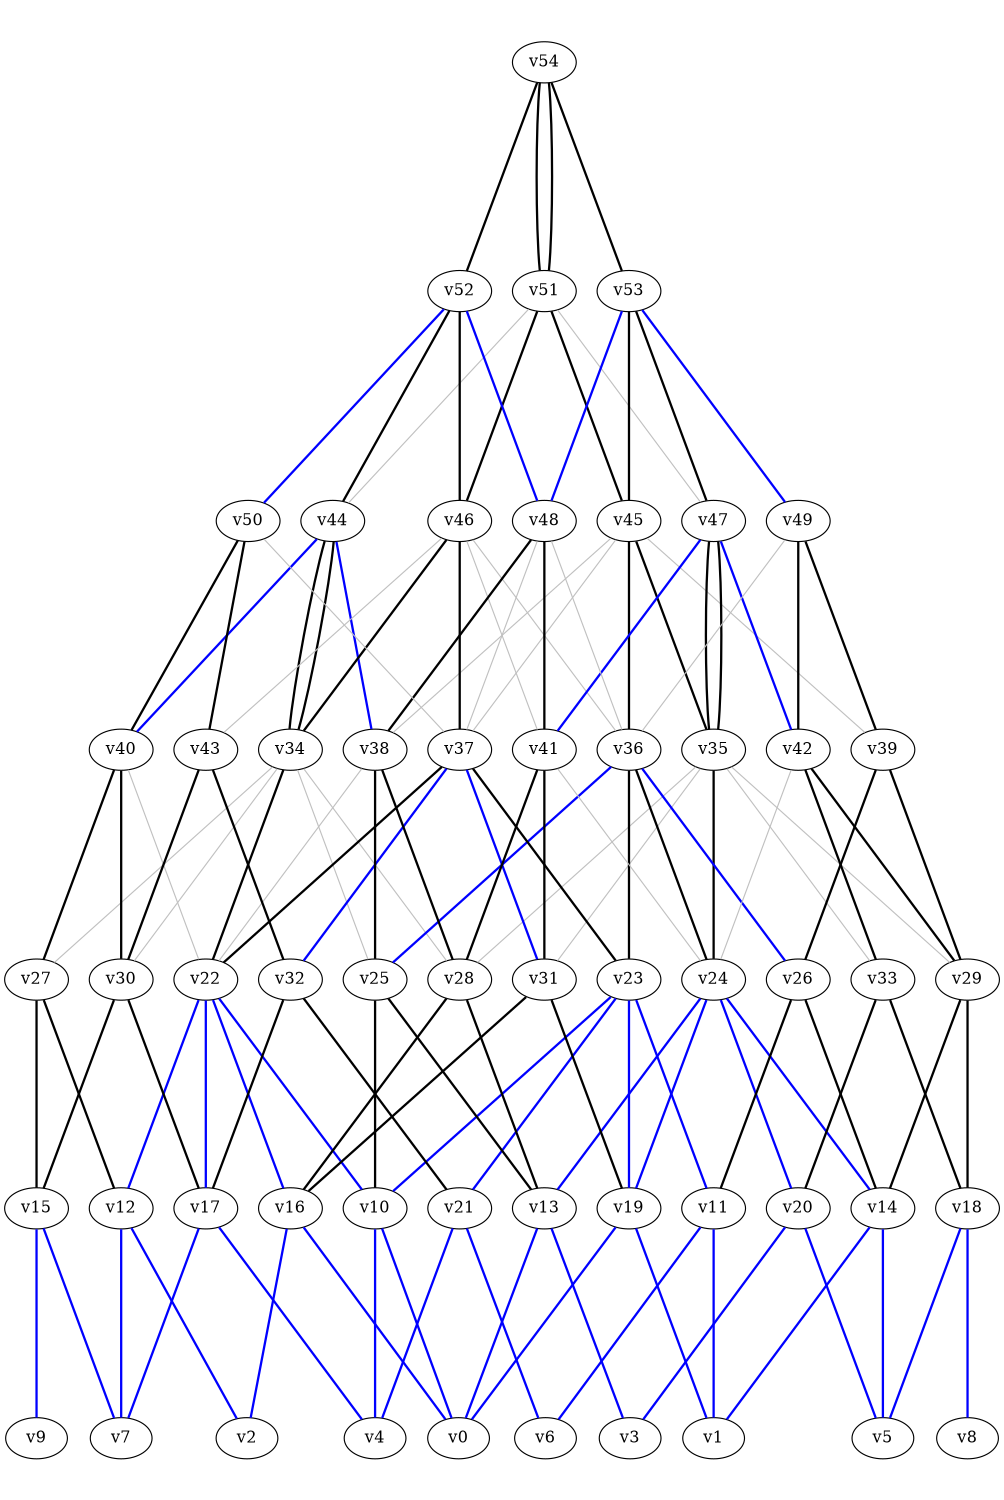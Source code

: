 

digraph G {
ratio="1.5"
size="7.5,10.0"
v0
v1
v2
v3
v4
v5
v6
v7
v8
v9
v10
v11
v12
v13
v14
v15
v16
v17
v18
v19
v20
v21
v22
v23
v24
v25
v26
v27
v28
v29
v30
v31
v32
v33
v34
v35
v36
v37
v38
v39
v40
v41
v42
v43
v44
v45
v46
v47
v48
v49
v50
v51
v52
v53
v54
v19 -> v0[color=blue] [arrowhead=none] [style=bold]
v16 -> v0[color=blue] [arrowhead=none] [style=bold]
v13 -> v0[color=blue] [arrowhead=none] [style=bold]
v10 -> v0[color=blue] [arrowhead=none] [style=bold]
v19 -> v1[color=blue] [arrowhead=none] [style=bold]
v14 -> v1[color=blue] [arrowhead=none] [style=bold]
v11 -> v1[color=blue] [arrowhead=none] [style=bold]
v16 -> v2[color=blue] [arrowhead=none] [style=bold]
v12 -> v2[color=blue] [arrowhead=none] [style=bold]
v20 -> v3[color=blue] [arrowhead=none] [style=bold]
v13 -> v3[color=blue] [arrowhead=none] [style=bold]
v21 -> v4[color=blue] [arrowhead=none] [style=bold]
v17 -> v4[color=blue] [arrowhead=none] [style=bold]
v10 -> v4[color=blue] [arrowhead=none] [style=bold]
v20 -> v5[color=blue] [arrowhead=none] [style=bold]
v18 -> v5[color=blue] [arrowhead=none] [style=bold]
v14 -> v5[color=blue] [arrowhead=none] [style=bold]
v21 -> v6[color=blue] [arrowhead=none] [style=bold]
v11 -> v6[color=blue] [arrowhead=none] [style=bold]
v17 -> v7[color=blue] [arrowhead=none] [style=bold]
v15 -> v7[color=blue] [arrowhead=none] [style=bold]
v12 -> v7[color=blue] [arrowhead=none] [style=bold]
v18 -> v8[color=blue] [arrowhead=none] [style=bold]
v15 -> v9[color=blue] [arrowhead=none] [style=bold]
v23 -> v10[color=blue] [arrowhead=none] [style=bold]
v22 -> v10[color=blue] [arrowhead=none] [style=bold]
v25 -> v10[color=black] [arrowhead=none] [style=bold]
v23 -> v11[color=blue] [arrowhead=none] [style=bold]
v26 -> v11[color=black] [arrowhead=none] [style=bold]
v22 -> v12[color=blue] [arrowhead=none] [style=bold]
v27 -> v12[color=black] [arrowhead=none] [style=bold]
v24 -> v13[color=blue] [arrowhead=none] [style=bold]
v28 -> v13[color=black] [arrowhead=none] [style=bold]
v25 -> v13[color=black] [arrowhead=none] [style=bold]
v24 -> v14[color=blue] [arrowhead=none] [style=bold]
v29 -> v14[color=black] [arrowhead=none] [style=bold]
v26 -> v14[color=black] [arrowhead=none] [style=bold]
v30 -> v15[color=black] [arrowhead=none] [style=bold]
v27 -> v15[color=black] [arrowhead=none] [style=bold]
v31 -> v16[color=black] [arrowhead=none] [style=bold]
v28 -> v16[color=black] [arrowhead=none] [style=bold]
v22 -> v16[color=blue] [arrowhead=none] [style=bold]
v32 -> v17[color=black] [arrowhead=none] [style=bold]
v30 -> v17[color=black] [arrowhead=none] [style=bold]
v22 -> v17[color=blue] [arrowhead=none] [style=bold]
v33 -> v18[color=black] [arrowhead=none] [style=bold]
v29 -> v18[color=black] [arrowhead=none] [style=bold]
v31 -> v19[color=black] [arrowhead=none] [style=bold]
v24 -> v19[color=blue] [arrowhead=none] [style=bold]
v23 -> v19[color=blue] [arrowhead=none] [style=bold]
v33 -> v20[color=black] [arrowhead=none] [style=bold]
v24 -> v20[color=blue] [arrowhead=none] [style=bold]
v32 -> v21[color=black] [arrowhead=none] [style=bold]
v23 -> v21[color=blue] [arrowhead=none] [style=bold]
v37 -> v22[color=black] [arrowhead=none] [style=bold]
v34 -> v22[color=black] [arrowhead=none] [style=bold]
v37 -> v23[color=black] [arrowhead=none] [style=bold]
v36 -> v23[color=black] [arrowhead=none] [style=bold]
v35 -> v24[color=black] [arrowhead=none] [style=bold]
v36 -> v24[color=black] [arrowhead=none] [style=bold]
v36 -> v25[color=blue] [arrowhead=none] [style=bold]
v38 -> v25[color=black] [arrowhead=none] [style=bold]
v36 -> v26[color=blue] [arrowhead=none] [style=bold]
v39 -> v26[color=black] [arrowhead=none] [style=bold]
v40 -> v27[color=black] [arrowhead=none] [style=bold]
v41 -> v28[color=black] [arrowhead=none] [style=bold]
v38 -> v28[color=black] [arrowhead=none] [style=bold]
v42 -> v29[color=black] [arrowhead=none] [style=bold]
v39 -> v29[color=black] [arrowhead=none] [style=bold]
v43 -> v30[color=black] [arrowhead=none] [style=bold]
v40 -> v30[color=black] [arrowhead=none] [style=bold]
v41 -> v31[color=black] [arrowhead=none] [style=bold]
v37 -> v31[color=blue] [arrowhead=none] [style=bold]
v43 -> v32[color=black] [arrowhead=none] [style=bold]
v37 -> v32[color=blue] [arrowhead=none] [style=bold]
v42 -> v33[color=black] [arrowhead=none] [style=bold]
v46 -> v34[color=black] [arrowhead=none] [style=bold]
v44 -> v34[color=black] [arrowhead=none] [style=bold]
v44 -> v34[color=black] [arrowhead=none] [style=bold]
v47 -> v35[color=black] [arrowhead=none] [style=bold]
v47 -> v35[color=black] [arrowhead=none] [style=bold]
v45 -> v35[color=black] [arrowhead=none] [style=bold]
v45 -> v36[color=black] [arrowhead=none] [style=bold]
v46 -> v37[color=black] [arrowhead=none] [style=bold]
v48 -> v38[color=black] [arrowhead=none] [style=bold]
v44 -> v38[color=blue] [arrowhead=none] [style=bold]
v49 -> v39[color=black] [arrowhead=none] [style=bold]
v50 -> v40[color=black] [arrowhead=none] [style=bold]
v44 -> v40[color=blue] [arrowhead=none] [style=bold]
v47 -> v41[color=blue] [arrowhead=none] [style=bold]
v48 -> v41[color=black] [arrowhead=none] [style=bold]
v47 -> v42[color=blue] [arrowhead=none] [style=bold]
v49 -> v42[color=black] [arrowhead=none] [style=bold]
v50 -> v43[color=black] [arrowhead=none] [style=bold]
v52 -> v44[color=black] [arrowhead=none] [style=bold]
v53 -> v45[color=black] [arrowhead=none] [style=bold]
v51 -> v45[color=black] [arrowhead=none] [style=bold]
v51 -> v46[color=black] [arrowhead=none] [style=bold]
v52 -> v46[color=black] [arrowhead=none] [style=bold]
v53 -> v47[color=black] [arrowhead=none] [style=bold]
v53 -> v48[color=blue] [arrowhead=none] [style=bold]
v52 -> v48[color=blue] [arrowhead=none] [style=bold]
v53 -> v49[color=blue] [arrowhead=none] [style=bold]
v52 -> v50[color=blue] [arrowhead=none] [style=bold]
v54 -> v51[color=black] [arrowhead=none] [style=bold]
v54 -> v51[color=black] [arrowhead=none] [style=bold]
v54 -> v52[color=black] [arrowhead=none] [style=bold]
v54 -> v53[color=black] [arrowhead=none] [style=bold]
v34 -> v25[color=gray] [arrowhead=none]
v34 -> v27[color=gray] [arrowhead=none]
v34 -> v28[color=gray] [arrowhead=none]
v34 -> v30[color=gray] [arrowhead=none]
v35 -> v28[color=gray] [arrowhead=none]
v35 -> v29[color=gray] [arrowhead=none]
v35 -> v31[color=gray] [arrowhead=none]
v35 -> v33[color=gray] [arrowhead=none]
v38 -> v22[color=gray] [arrowhead=none]
v40 -> v22[color=gray] [arrowhead=none]
v41 -> v24[color=gray] [arrowhead=none]
v42 -> v24[color=gray] [arrowhead=none]
v45 -> v37[color=gray] [arrowhead=none]
v45 -> v38[color=gray] [arrowhead=none]
v45 -> v39[color=gray] [arrowhead=none]
v46 -> v36[color=gray] [arrowhead=none]
v46 -> v41[color=gray] [arrowhead=none]
v46 -> v43[color=gray] [arrowhead=none]
v48 -> v36[color=gray] [arrowhead=none]
v48 -> v37[color=gray] [arrowhead=none]
v49 -> v36[color=gray] [arrowhead=none]
v50 -> v37[color=gray] [arrowhead=none]
v51 -> v44[color=gray] [arrowhead=none]
v51 -> v47[color=gray] [arrowhead=none]
}
